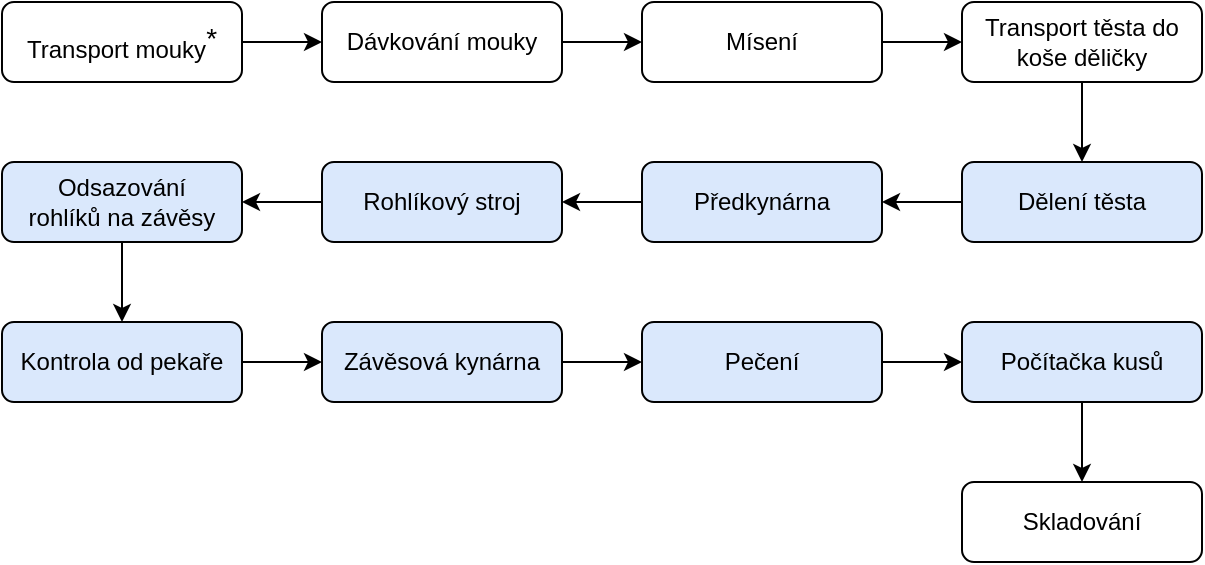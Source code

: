 <mxfile version="20.6.0" type="device"><diagram id="C5RBs43oDa-KdzZeNtuy" name="Page-1"><mxGraphModel dx="1038" dy="547" grid="1" gridSize="10" guides="1" tooltips="1" connect="1" arrows="1" fold="1" page="1" pageScale="1" pageWidth="1169" pageHeight="827" math="0" shadow="0"><root><mxCell id="WIyWlLk6GJQsqaUBKTNV-0"/><mxCell id="WIyWlLk6GJQsqaUBKTNV-1" parent="WIyWlLk6GJQsqaUBKTNV-0"/><mxCell id="xfKFO4pdfNU7JCLK7A58-5" value="" style="edgeStyle=orthogonalEdgeStyle;rounded=0;orthogonalLoop=1;jettySize=auto;html=1;align=center;labelPosition=center;verticalLabelPosition=middle;verticalAlign=middle;" parent="WIyWlLk6GJQsqaUBKTNV-1" source="xfKFO4pdfNU7JCLK7A58-0" target="xfKFO4pdfNU7JCLK7A58-4" edge="1"><mxGeometry relative="1" as="geometry"/></mxCell><mxCell id="xfKFO4pdfNU7JCLK7A58-0" value="Transport mouky&lt;sup style=&quot;&quot;&gt;&lt;font style=&quot;font-size: 14px;&quot;&gt;*&lt;/font&gt;&lt;/sup&gt;" style="rounded=1;whiteSpace=wrap;html=1;fontSize=12;glass=0;strokeWidth=1;shadow=0;align=center;labelPosition=center;verticalLabelPosition=middle;verticalAlign=middle;" parent="WIyWlLk6GJQsqaUBKTNV-1" vertex="1"><mxGeometry x="285" y="273" width="120" height="40" as="geometry"/></mxCell><mxCell id="xfKFO4pdfNU7JCLK7A58-7" value="" style="edgeStyle=orthogonalEdgeStyle;rounded=0;orthogonalLoop=1;jettySize=auto;html=1;" parent="WIyWlLk6GJQsqaUBKTNV-1" source="xfKFO4pdfNU7JCLK7A58-4" target="xfKFO4pdfNU7JCLK7A58-6" edge="1"><mxGeometry relative="1" as="geometry"/></mxCell><mxCell id="xfKFO4pdfNU7JCLK7A58-4" value="Dávkování mouky" style="rounded=1;whiteSpace=wrap;html=1;fontSize=12;glass=0;strokeWidth=1;shadow=0;align=center;labelPosition=center;verticalLabelPosition=middle;verticalAlign=middle;" parent="WIyWlLk6GJQsqaUBKTNV-1" vertex="1"><mxGeometry x="445" y="273" width="120" height="40" as="geometry"/></mxCell><mxCell id="xfKFO4pdfNU7JCLK7A58-9" value="" style="edgeStyle=orthogonalEdgeStyle;rounded=0;orthogonalLoop=1;jettySize=auto;html=1;" parent="WIyWlLk6GJQsqaUBKTNV-1" source="xfKFO4pdfNU7JCLK7A58-6" target="xfKFO4pdfNU7JCLK7A58-8" edge="1"><mxGeometry relative="1" as="geometry"/></mxCell><mxCell id="xfKFO4pdfNU7JCLK7A58-6" value="Mísení" style="rounded=1;whiteSpace=wrap;html=1;fontSize=12;glass=0;strokeWidth=1;shadow=0;align=center;labelPosition=center;verticalLabelPosition=middle;verticalAlign=middle;" parent="WIyWlLk6GJQsqaUBKTNV-1" vertex="1"><mxGeometry x="605" y="273" width="120" height="40" as="geometry"/></mxCell><mxCell id="xfKFO4pdfNU7JCLK7A58-11" value="" style="edgeStyle=orthogonalEdgeStyle;rounded=0;orthogonalLoop=1;jettySize=auto;html=1;" parent="WIyWlLk6GJQsqaUBKTNV-1" source="xfKFO4pdfNU7JCLK7A58-8" target="xfKFO4pdfNU7JCLK7A58-10" edge="1"><mxGeometry relative="1" as="geometry"/></mxCell><mxCell id="xfKFO4pdfNU7JCLK7A58-8" value="Transport těsta&amp;nbsp;do koše děličky" style="rounded=1;whiteSpace=wrap;html=1;fontSize=12;glass=0;strokeWidth=1;shadow=0;align=center;labelPosition=center;verticalLabelPosition=middle;verticalAlign=middle;" parent="WIyWlLk6GJQsqaUBKTNV-1" vertex="1"><mxGeometry x="765" y="273" width="120" height="40" as="geometry"/></mxCell><mxCell id="xfKFO4pdfNU7JCLK7A58-13" value="" style="edgeStyle=orthogonalEdgeStyle;rounded=0;orthogonalLoop=1;jettySize=auto;html=1;" parent="WIyWlLk6GJQsqaUBKTNV-1" source="xfKFO4pdfNU7JCLK7A58-10" target="xfKFO4pdfNU7JCLK7A58-12" edge="1"><mxGeometry relative="1" as="geometry"/></mxCell><mxCell id="xfKFO4pdfNU7JCLK7A58-10" value="Dělení těsta" style="rounded=1;whiteSpace=wrap;html=1;fontSize=12;glass=0;strokeWidth=1;shadow=0;align=center;labelPosition=center;verticalLabelPosition=middle;verticalAlign=middle;fillColor=#dae8fc;strokeColor=#000000;" parent="WIyWlLk6GJQsqaUBKTNV-1" vertex="1"><mxGeometry x="765" y="353" width="120" height="40" as="geometry"/></mxCell><mxCell id="xfKFO4pdfNU7JCLK7A58-15" value="" style="edgeStyle=orthogonalEdgeStyle;rounded=0;orthogonalLoop=1;jettySize=auto;html=1;" parent="WIyWlLk6GJQsqaUBKTNV-1" source="xfKFO4pdfNU7JCLK7A58-12" target="xfKFO4pdfNU7JCLK7A58-14" edge="1"><mxGeometry relative="1" as="geometry"/></mxCell><mxCell id="xfKFO4pdfNU7JCLK7A58-12" value="Předkynárna" style="rounded=1;whiteSpace=wrap;html=1;fontSize=12;glass=0;strokeWidth=1;shadow=0;align=center;labelPosition=center;verticalLabelPosition=middle;verticalAlign=middle;fillColor=#dae8fc;strokeColor=#000000;" parent="WIyWlLk6GJQsqaUBKTNV-1" vertex="1"><mxGeometry x="605" y="353" width="120" height="40" as="geometry"/></mxCell><mxCell id="xfKFO4pdfNU7JCLK7A58-17" value="" style="edgeStyle=orthogonalEdgeStyle;rounded=0;orthogonalLoop=1;jettySize=auto;html=1;" parent="WIyWlLk6GJQsqaUBKTNV-1" source="xfKFO4pdfNU7JCLK7A58-14" target="xfKFO4pdfNU7JCLK7A58-16" edge="1"><mxGeometry relative="1" as="geometry"/></mxCell><mxCell id="xfKFO4pdfNU7JCLK7A58-14" value="Rohlíkový stroj&lt;br/&gt;" style="rounded=1;whiteSpace=wrap;html=1;fontSize=12;glass=0;strokeWidth=1;shadow=0;align=center;labelPosition=center;verticalLabelPosition=middle;verticalAlign=middle;fillColor=#dae8fc;strokeColor=#000000;" parent="WIyWlLk6GJQsqaUBKTNV-1" vertex="1"><mxGeometry x="445" y="353" width="120" height="40" as="geometry"/></mxCell><mxCell id="xfKFO4pdfNU7JCLK7A58-19" value="" style="edgeStyle=orthogonalEdgeStyle;rounded=0;orthogonalLoop=1;jettySize=auto;html=1;" parent="WIyWlLk6GJQsqaUBKTNV-1" source="xfKFO4pdfNU7JCLK7A58-16" target="xfKFO4pdfNU7JCLK7A58-18" edge="1"><mxGeometry relative="1" as="geometry"/></mxCell><mxCell id="xfKFO4pdfNU7JCLK7A58-16" value="Odsazování&lt;br/&gt;rohlíků na&amp;nbsp;závěsy" style="rounded=1;whiteSpace=wrap;html=1;fontSize=12;glass=0;strokeWidth=1;shadow=0;align=center;labelPosition=center;verticalLabelPosition=middle;verticalAlign=middle;fillColor=#dae8fc;strokeColor=#000000;" parent="WIyWlLk6GJQsqaUBKTNV-1" vertex="1"><mxGeometry x="285" y="353" width="120" height="40" as="geometry"/></mxCell><mxCell id="xfKFO4pdfNU7JCLK7A58-21" value="" style="edgeStyle=orthogonalEdgeStyle;rounded=0;orthogonalLoop=1;jettySize=auto;html=1;" parent="WIyWlLk6GJQsqaUBKTNV-1" source="xfKFO4pdfNU7JCLK7A58-18" target="xfKFO4pdfNU7JCLK7A58-20" edge="1"><mxGeometry relative="1" as="geometry"/></mxCell><mxCell id="xfKFO4pdfNU7JCLK7A58-18" value="Kontrola od pekaře" style="rounded=1;whiteSpace=wrap;html=1;fontSize=12;glass=0;strokeWidth=1;shadow=0;align=center;labelPosition=center;verticalLabelPosition=middle;verticalAlign=middle;fillColor=#dae8fc;strokeColor=#000000;" parent="WIyWlLk6GJQsqaUBKTNV-1" vertex="1"><mxGeometry x="285" y="433" width="120" height="40" as="geometry"/></mxCell><mxCell id="xfKFO4pdfNU7JCLK7A58-23" value="" style="edgeStyle=orthogonalEdgeStyle;rounded=0;orthogonalLoop=1;jettySize=auto;html=1;" parent="WIyWlLk6GJQsqaUBKTNV-1" source="xfKFO4pdfNU7JCLK7A58-20" target="xfKFO4pdfNU7JCLK7A58-22" edge="1"><mxGeometry relative="1" as="geometry"/></mxCell><mxCell id="xfKFO4pdfNU7JCLK7A58-20" value="Závěsová kynárna" style="rounded=1;whiteSpace=wrap;html=1;fontSize=12;glass=0;strokeWidth=1;shadow=0;align=center;labelPosition=center;verticalLabelPosition=middle;verticalAlign=middle;fillColor=#dae8fc;strokeColor=#000000;" parent="WIyWlLk6GJQsqaUBKTNV-1" vertex="1"><mxGeometry x="445" y="433" width="120" height="40" as="geometry"/></mxCell><mxCell id="xfKFO4pdfNU7JCLK7A58-25" value="" style="edgeStyle=orthogonalEdgeStyle;rounded=0;orthogonalLoop=1;jettySize=auto;html=1;" parent="WIyWlLk6GJQsqaUBKTNV-1" source="xfKFO4pdfNU7JCLK7A58-22" target="xfKFO4pdfNU7JCLK7A58-24" edge="1"><mxGeometry relative="1" as="geometry"/></mxCell><mxCell id="xfKFO4pdfNU7JCLK7A58-22" value="Pečení" style="rounded=1;whiteSpace=wrap;html=1;fontSize=12;glass=0;strokeWidth=1;shadow=0;align=center;labelPosition=center;verticalLabelPosition=middle;verticalAlign=middle;fillColor=#dae8fc;strokeColor=#000000;" parent="WIyWlLk6GJQsqaUBKTNV-1" vertex="1"><mxGeometry x="605" y="433" width="120" height="40" as="geometry"/></mxCell><mxCell id="xfKFO4pdfNU7JCLK7A58-27" value="" style="edgeStyle=orthogonalEdgeStyle;rounded=0;orthogonalLoop=1;jettySize=auto;html=1;" parent="WIyWlLk6GJQsqaUBKTNV-1" source="xfKFO4pdfNU7JCLK7A58-24" target="xfKFO4pdfNU7JCLK7A58-26" edge="1"><mxGeometry relative="1" as="geometry"/></mxCell><mxCell id="xfKFO4pdfNU7JCLK7A58-24" value="Počítačka&amp;nbsp;kusů" style="rounded=1;whiteSpace=wrap;html=1;fontSize=12;glass=0;strokeWidth=1;shadow=0;align=center;labelPosition=center;verticalLabelPosition=middle;verticalAlign=middle;fillColor=#dae8fc;strokeColor=#000000;" parent="WIyWlLk6GJQsqaUBKTNV-1" vertex="1"><mxGeometry x="765" y="433" width="120" height="40" as="geometry"/></mxCell><mxCell id="xfKFO4pdfNU7JCLK7A58-26" value="Skladování" style="rounded=1;whiteSpace=wrap;html=1;fontSize=12;glass=0;strokeWidth=1;shadow=0;align=center;labelPosition=center;verticalLabelPosition=middle;verticalAlign=middle;" parent="WIyWlLk6GJQsqaUBKTNV-1" vertex="1"><mxGeometry x="765" y="513" width="120" height="40" as="geometry"/></mxCell></root></mxGraphModel></diagram></mxfile>